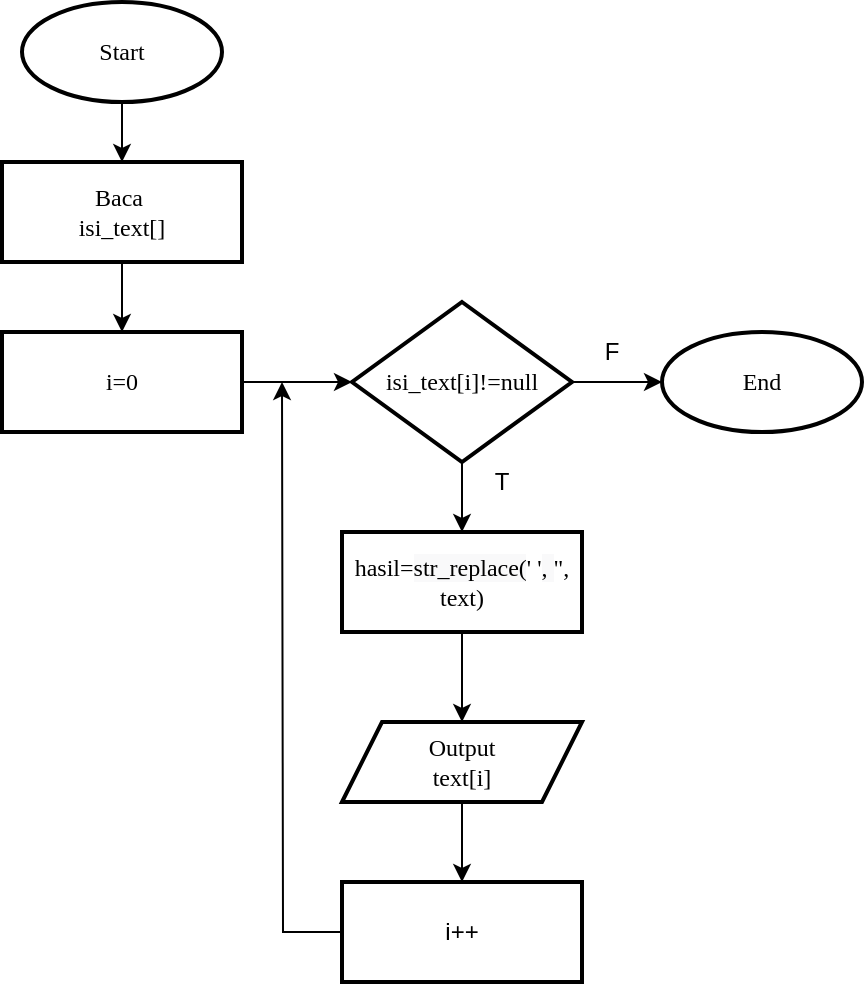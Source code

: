 <mxfile version="14.1.9" type="device"><diagram id="spE-P31IUjxNoIaWz15V" name="Page-1"><mxGraphModel dx="1019" dy="555" grid="1" gridSize="10" guides="1" tooltips="1" connect="1" arrows="1" fold="1" page="1" pageScale="1" pageWidth="827" pageHeight="1169" math="0" shadow="0"><root><mxCell id="0"/><mxCell id="1" parent="0"/><mxCell id="tJjdd_n9l8kZexzgoA06-5" value="" style="edgeStyle=orthogonalEdgeStyle;rounded=0;orthogonalLoop=1;jettySize=auto;html=1;" parent="1" source="tJjdd_n9l8kZexzgoA06-1" target="tJjdd_n9l8kZexzgoA06-4" edge="1"><mxGeometry relative="1" as="geometry"/></mxCell><mxCell id="tJjdd_n9l8kZexzgoA06-1" value="&lt;font face=&quot;Times New Roman&quot;&gt;Start&lt;/font&gt;" style="strokeWidth=2;html=1;shape=mxgraph.flowchart.start_1;whiteSpace=wrap;" parent="1" vertex="1"><mxGeometry x="230" y="50" width="100" height="50" as="geometry"/></mxCell><mxCell id="tJjdd_n9l8kZexzgoA06-2" value="&lt;font face=&quot;Times New Roman&quot;&gt;End&lt;/font&gt;" style="strokeWidth=2;html=1;shape=mxgraph.flowchart.start_1;whiteSpace=wrap;" parent="1" vertex="1"><mxGeometry x="550" y="215" width="100" height="50" as="geometry"/></mxCell><mxCell id="tJjdd_n9l8kZexzgoA06-7" value="" style="edgeStyle=orthogonalEdgeStyle;rounded=0;orthogonalLoop=1;jettySize=auto;html=1;" parent="1" source="tJjdd_n9l8kZexzgoA06-4" target="tJjdd_n9l8kZexzgoA06-6" edge="1"><mxGeometry relative="1" as="geometry"/></mxCell><mxCell id="tJjdd_n9l8kZexzgoA06-4" value="&lt;font face=&quot;Times New Roman&quot;&gt;Baca&amp;nbsp;&lt;br&gt;isi_text[]&lt;/font&gt;" style="whiteSpace=wrap;html=1;strokeWidth=2;" parent="1" vertex="1"><mxGeometry x="220" y="130" width="120" height="50" as="geometry"/></mxCell><mxCell id="tJjdd_n9l8kZexzgoA06-20" style="edgeStyle=orthogonalEdgeStyle;rounded=0;orthogonalLoop=1;jettySize=auto;html=1;entryX=0;entryY=0.5;entryDx=0;entryDy=0;" parent="1" source="tJjdd_n9l8kZexzgoA06-6" target="tJjdd_n9l8kZexzgoA06-8" edge="1"><mxGeometry relative="1" as="geometry"/></mxCell><mxCell id="tJjdd_n9l8kZexzgoA06-6" value="&lt;font face=&quot;Times New Roman&quot;&gt;i=0&lt;/font&gt;" style="whiteSpace=wrap;html=1;strokeWidth=2;" parent="1" vertex="1"><mxGeometry x="220" y="215" width="120" height="50" as="geometry"/></mxCell><mxCell id="tJjdd_n9l8kZexzgoA06-11" value="" style="edgeStyle=orthogonalEdgeStyle;rounded=0;orthogonalLoop=1;jettySize=auto;html=1;" parent="1" source="tJjdd_n9l8kZexzgoA06-8" target="tJjdd_n9l8kZexzgoA06-10" edge="1"><mxGeometry relative="1" as="geometry"/></mxCell><mxCell id="tJjdd_n9l8kZexzgoA06-21" style="edgeStyle=orthogonalEdgeStyle;rounded=0;orthogonalLoop=1;jettySize=auto;html=1;exitX=1;exitY=0.5;exitDx=0;exitDy=0;entryX=0;entryY=0.5;entryDx=0;entryDy=0;entryPerimeter=0;" parent="1" source="tJjdd_n9l8kZexzgoA06-8" target="tJjdd_n9l8kZexzgoA06-2" edge="1"><mxGeometry relative="1" as="geometry"/></mxCell><mxCell id="tJjdd_n9l8kZexzgoA06-8" value="&lt;font face=&quot;Times New Roman&quot;&gt;isi_text[i]!=null&lt;/font&gt;" style="rhombus;whiteSpace=wrap;html=1;strokeWidth=2;" parent="1" vertex="1"><mxGeometry x="395" y="200" width="110" height="80" as="geometry"/></mxCell><mxCell id="tJjdd_n9l8kZexzgoA06-13" value="" style="edgeStyle=orthogonalEdgeStyle;rounded=0;orthogonalLoop=1;jettySize=auto;html=1;" parent="1" source="tJjdd_n9l8kZexzgoA06-10" target="tJjdd_n9l8kZexzgoA06-14" edge="1"><mxGeometry relative="1" as="geometry"><mxPoint x="450" y="405" as="targetPoint"/></mxGeometry></mxCell><mxCell id="tJjdd_n9l8kZexzgoA06-10" value="&lt;span style=&quot;font-family: &amp;#34;times new roman&amp;#34;&quot;&gt;hasil=&lt;/span&gt;&lt;span style=&quot;font-family: &amp;#34;times new roman&amp;#34; ; background-color: rgb(249 , 249 , 250)&quot;&gt;str_replace(&lt;/span&gt;&lt;span class=&quot;string&quot; style=&quot;font-family: &amp;#34;times new roman&amp;#34;&quot;&gt;' '&lt;/span&gt;&lt;span style=&quot;font-family: &amp;#34;times new roman&amp;#34; ; background-color: rgb(249 , 249 , 250)&quot;&gt;,&amp;nbsp;&lt;/span&gt;&lt;span class=&quot;string&quot; style=&quot;font-family: &amp;#34;times new roman&amp;#34;&quot;&gt;&quot;, text)&lt;/span&gt;" style="whiteSpace=wrap;html=1;strokeWidth=2;" parent="1" vertex="1"><mxGeometry x="390" y="315" width="120" height="50" as="geometry"/></mxCell><mxCell id="tJjdd_n9l8kZexzgoA06-17" value="" style="edgeStyle=orthogonalEdgeStyle;rounded=0;orthogonalLoop=1;jettySize=auto;html=1;" parent="1" source="tJjdd_n9l8kZexzgoA06-14" target="tJjdd_n9l8kZexzgoA06-16" edge="1"><mxGeometry relative="1" as="geometry"/></mxCell><mxCell id="tJjdd_n9l8kZexzgoA06-14" value="&lt;font face=&quot;Times New Roman&quot;&gt;Output&lt;br&gt;text[i]&lt;/font&gt;" style="shape=parallelogram;perimeter=parallelogramPerimeter;whiteSpace=wrap;html=1;fixedSize=1;strokeWidth=2;" parent="1" vertex="1"><mxGeometry x="390" y="410" width="120" height="40" as="geometry"/></mxCell><mxCell id="tJjdd_n9l8kZexzgoA06-22" style="edgeStyle=orthogonalEdgeStyle;rounded=0;orthogonalLoop=1;jettySize=auto;html=1;exitX=0;exitY=0.5;exitDx=0;exitDy=0;" parent="1" source="tJjdd_n9l8kZexzgoA06-16" edge="1"><mxGeometry relative="1" as="geometry"><mxPoint x="360" y="240" as="targetPoint"/></mxGeometry></mxCell><mxCell id="tJjdd_n9l8kZexzgoA06-16" value="i++" style="whiteSpace=wrap;html=1;strokeWidth=2;" parent="1" vertex="1"><mxGeometry x="390" y="490" width="120" height="50" as="geometry"/></mxCell><mxCell id="2CgcIR2TpIyy_RwLoqEK-1" value="T" style="text;html=1;strokeColor=none;fillColor=none;align=center;verticalAlign=middle;whiteSpace=wrap;rounded=0;" parent="1" vertex="1"><mxGeometry x="450" y="280" width="40" height="20" as="geometry"/></mxCell><mxCell id="2CgcIR2TpIyy_RwLoqEK-2" value="F" style="text;html=1;strokeColor=none;fillColor=none;align=center;verticalAlign=middle;whiteSpace=wrap;rounded=0;" parent="1" vertex="1"><mxGeometry x="505" y="215" width="40" height="20" as="geometry"/></mxCell></root></mxGraphModel></diagram></mxfile>